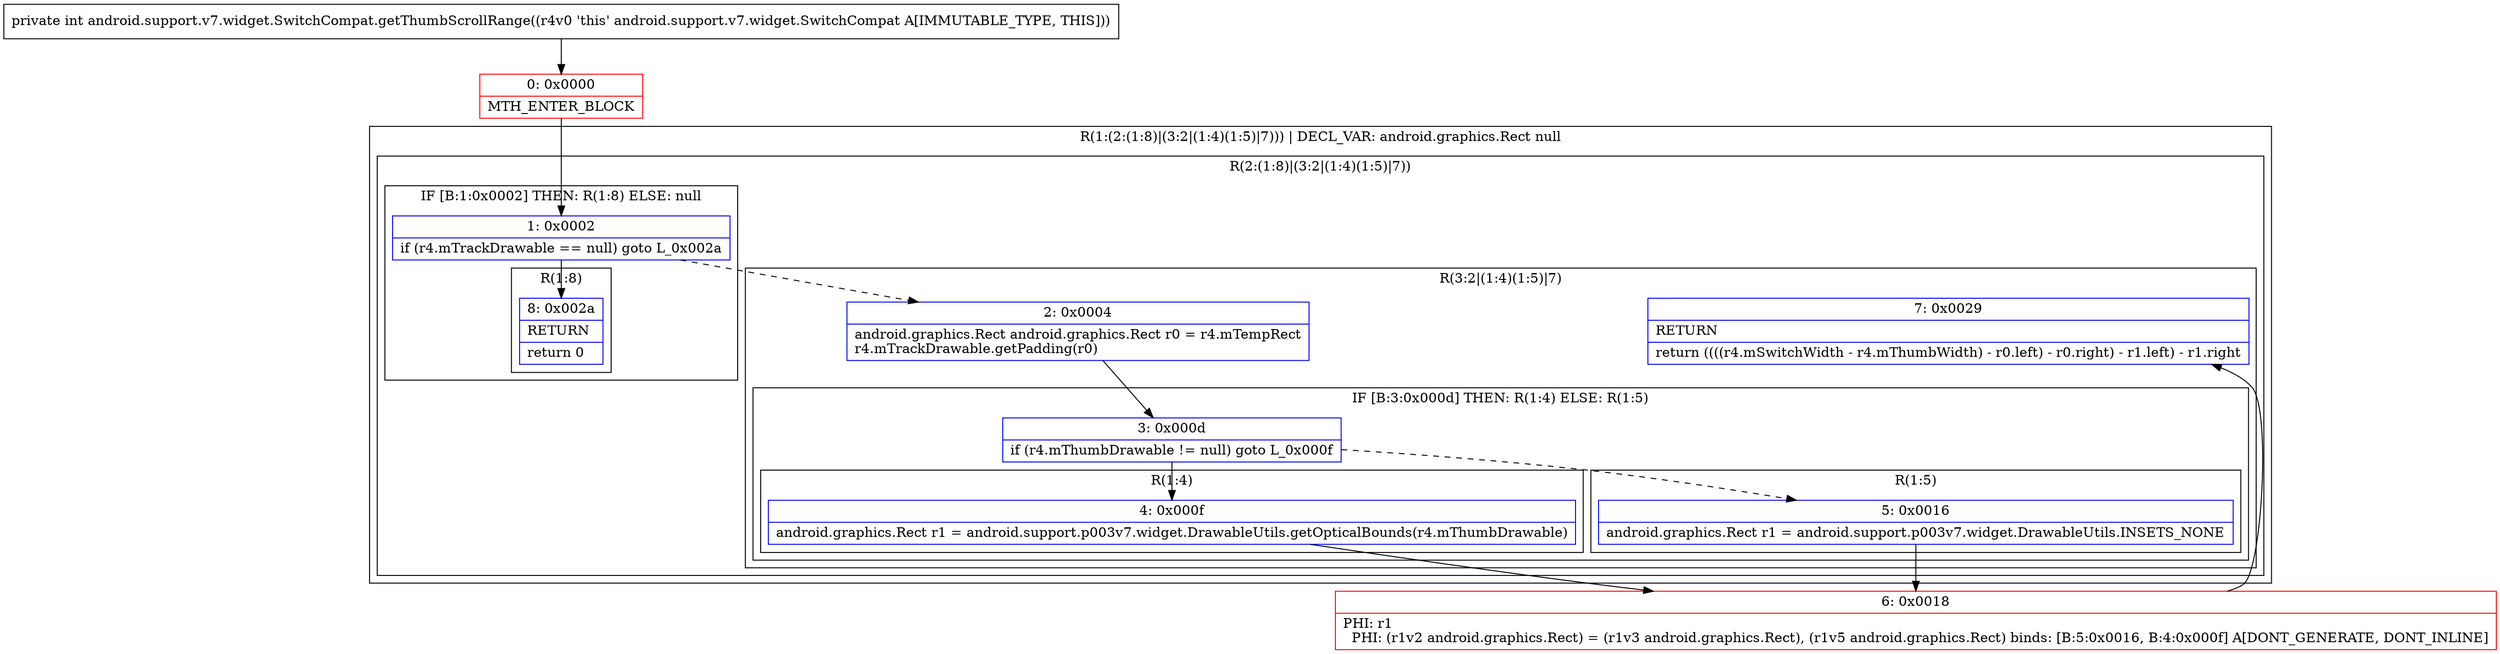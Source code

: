 digraph "CFG forandroid.support.v7.widget.SwitchCompat.getThumbScrollRange()I" {
subgraph cluster_Region_1194510971 {
label = "R(1:(2:(1:8)|(3:2|(1:4)(1:5)|7))) | DECL_VAR: android.graphics.Rect null\l";
node [shape=record,color=blue];
subgraph cluster_Region_2011562375 {
label = "R(2:(1:8)|(3:2|(1:4)(1:5)|7))";
node [shape=record,color=blue];
subgraph cluster_IfRegion_1041186810 {
label = "IF [B:1:0x0002] THEN: R(1:8) ELSE: null";
node [shape=record,color=blue];
Node_1 [shape=record,label="{1\:\ 0x0002|if (r4.mTrackDrawable == null) goto L_0x002a\l}"];
subgraph cluster_Region_1654268241 {
label = "R(1:8)";
node [shape=record,color=blue];
Node_8 [shape=record,label="{8\:\ 0x002a|RETURN\l|return 0\l}"];
}
}
subgraph cluster_Region_1481515762 {
label = "R(3:2|(1:4)(1:5)|7)";
node [shape=record,color=blue];
Node_2 [shape=record,label="{2\:\ 0x0004|android.graphics.Rect android.graphics.Rect r0 = r4.mTempRect\lr4.mTrackDrawable.getPadding(r0)\l}"];
subgraph cluster_IfRegion_858410603 {
label = "IF [B:3:0x000d] THEN: R(1:4) ELSE: R(1:5)";
node [shape=record,color=blue];
Node_3 [shape=record,label="{3\:\ 0x000d|if (r4.mThumbDrawable != null) goto L_0x000f\l}"];
subgraph cluster_Region_1948100196 {
label = "R(1:4)";
node [shape=record,color=blue];
Node_4 [shape=record,label="{4\:\ 0x000f|android.graphics.Rect r1 = android.support.p003v7.widget.DrawableUtils.getOpticalBounds(r4.mThumbDrawable)\l}"];
}
subgraph cluster_Region_1907665674 {
label = "R(1:5)";
node [shape=record,color=blue];
Node_5 [shape=record,label="{5\:\ 0x0016|android.graphics.Rect r1 = android.support.p003v7.widget.DrawableUtils.INSETS_NONE\l}"];
}
}
Node_7 [shape=record,label="{7\:\ 0x0029|RETURN\l|return ((((r4.mSwitchWidth \- r4.mThumbWidth) \- r0.left) \- r0.right) \- r1.left) \- r1.right\l}"];
}
}
}
Node_0 [shape=record,color=red,label="{0\:\ 0x0000|MTH_ENTER_BLOCK\l}"];
Node_6 [shape=record,color=red,label="{6\:\ 0x0018|PHI: r1 \l  PHI: (r1v2 android.graphics.Rect) = (r1v3 android.graphics.Rect), (r1v5 android.graphics.Rect) binds: [B:5:0x0016, B:4:0x000f] A[DONT_GENERATE, DONT_INLINE]\l}"];
MethodNode[shape=record,label="{private int android.support.v7.widget.SwitchCompat.getThumbScrollRange((r4v0 'this' android.support.v7.widget.SwitchCompat A[IMMUTABLE_TYPE, THIS])) }"];
MethodNode -> Node_0;
Node_1 -> Node_2[style=dashed];
Node_1 -> Node_8;
Node_2 -> Node_3;
Node_3 -> Node_4;
Node_3 -> Node_5[style=dashed];
Node_4 -> Node_6;
Node_5 -> Node_6;
Node_0 -> Node_1;
Node_6 -> Node_7;
}

